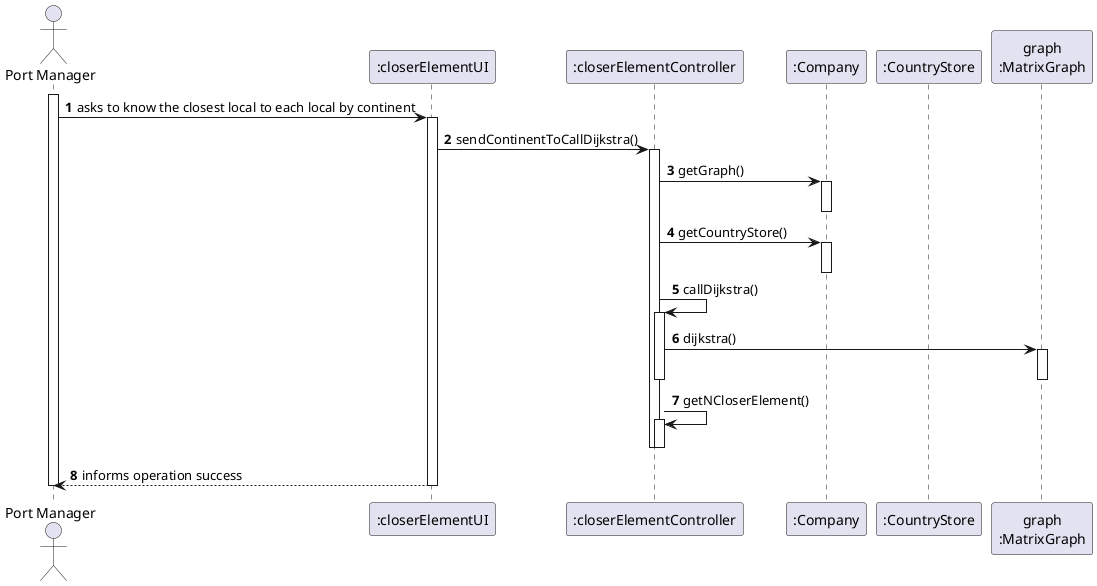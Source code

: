 @startuml
autonumber

actor "Port Manager" as TM
participant ":closerElementUI" as IUI
participant ":closerElementController" as IC
participant ":Company" as COMP
participant ":CountryStore" as cs


participant "graph\n:MatrixGraph" as graph



activate TM

TM-> IUI: asks to know the closest local to each local by continent

activate IUI
IUI ->IC: sendContinentToCallDijkstra()
activate IC

IC -> COMP: getGraph()
activate COMP
deactivate COMP


IC -> COMP: getCountryStore()
activate COMP
deactivate COMP

IC -> IC : callDijkstra()
activate IC
IC -> graph : dijkstra()
activate graph
deactivate graph




deactivate IC

IC -> IC : getNCloserElement()
activate IC
deactivate IC








deactivate IC
IUI--> TM: informs operation success
deactivate IUI
deactivate TM
@enduml